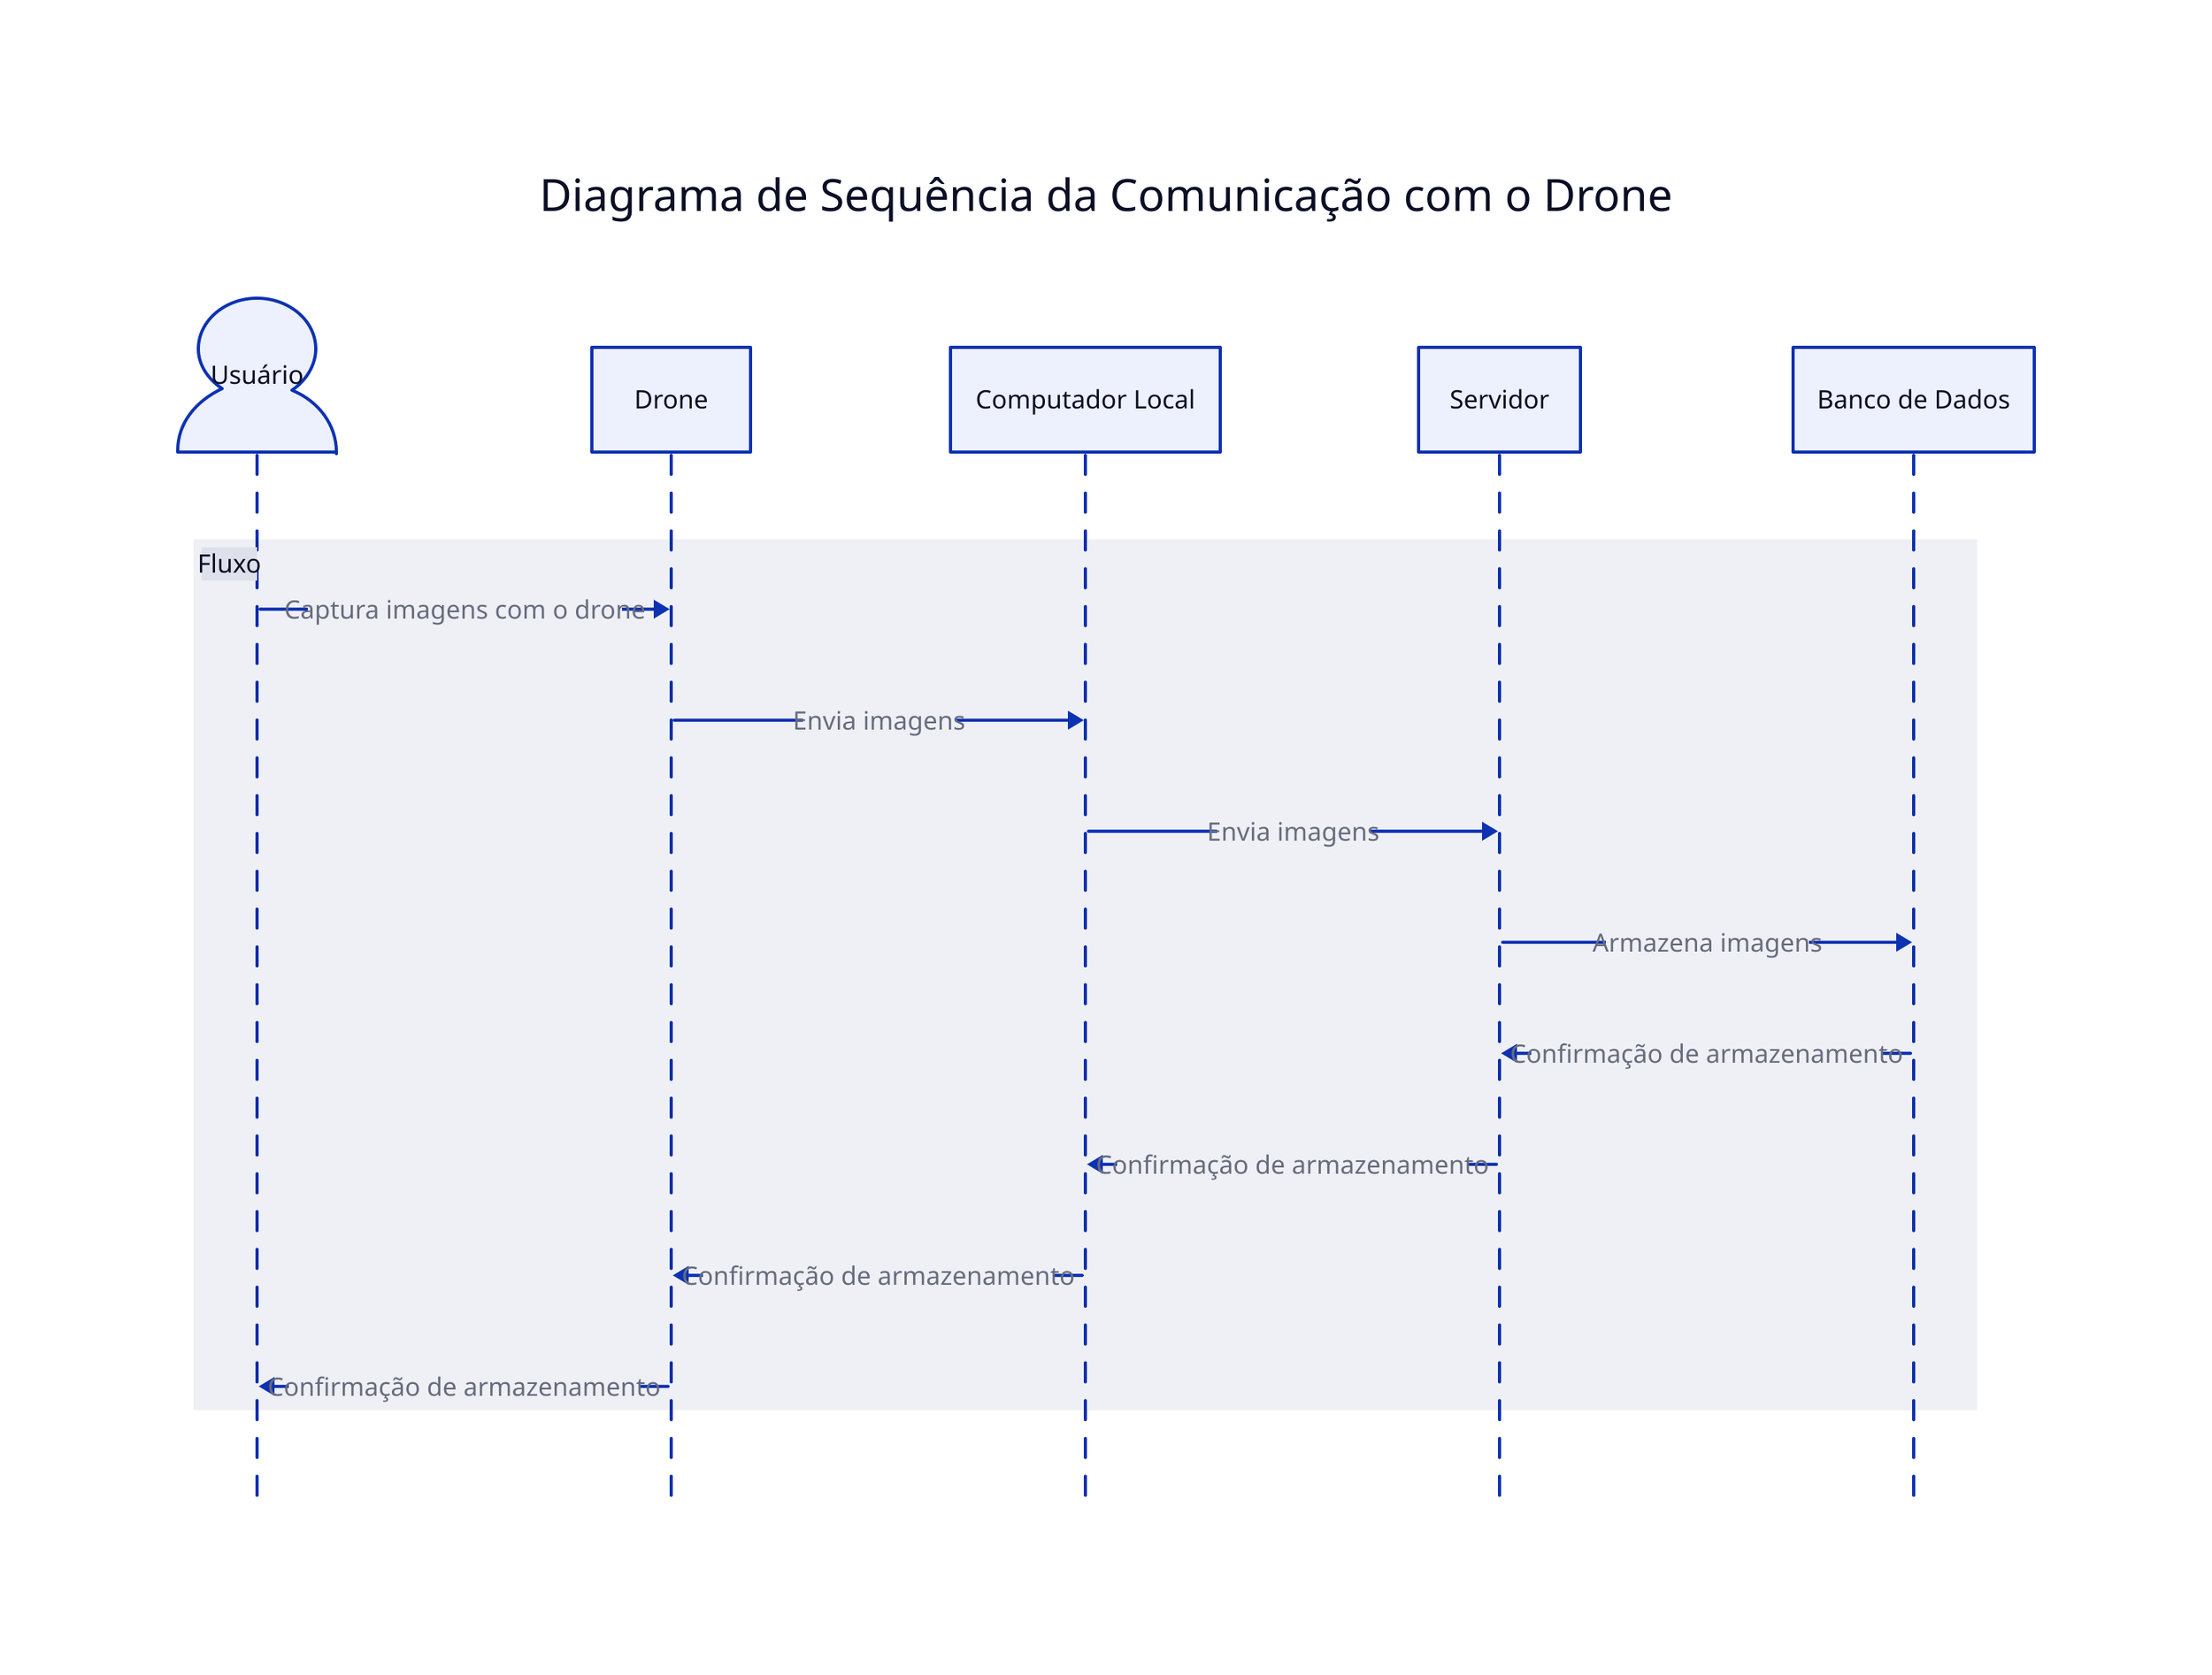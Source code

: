 Diagrama de Sequência da Comunicação com o Drone: {
    shape: sequence_diagram
    usuario: Usuário {shape: Person}
    drone: Drone
    computador local: Computador Local
    servidor: Servidor
    banco: Banco de Dados
    
    Fluxo: {
        usuario -> drone: Captura imagens com o drone
        drone -> computador local: Envia imagens
        computador local -> servidor: Envia imagens
        servidor -> banco: Armazena imagens
        banco -> servidor: Confirmação de armazenamento
        servidor -> computador local: Confirmação de armazenamento
        computador local -> drone: Confirmação de armazenamento
        drone -> usuario: Confirmação de armazenamento
  }
}
